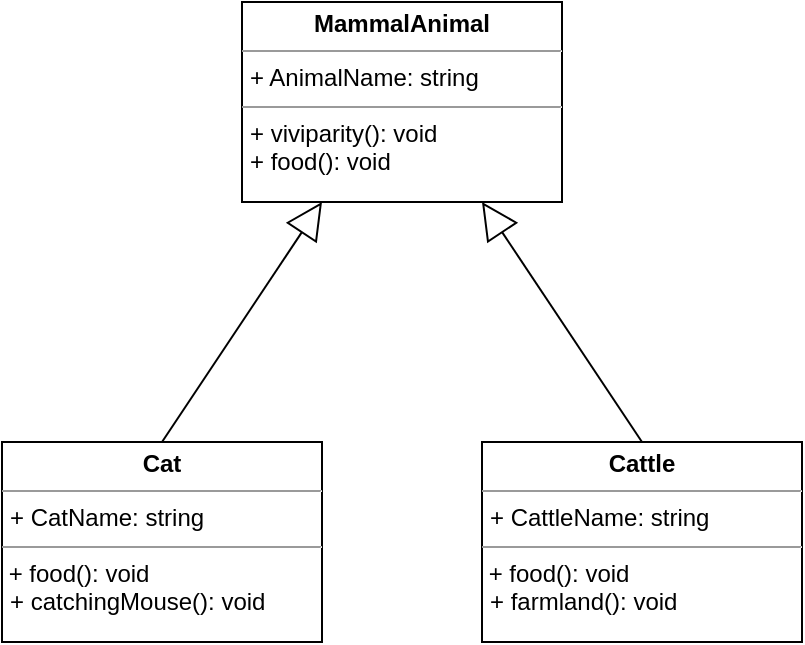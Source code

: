 <mxfile version="14.6.13" type="device"><diagram id="C5RBs43oDa-KdzZeNtuy" name="Page-1"><mxGraphModel dx="1086" dy="806" grid="1" gridSize="10" guides="1" tooltips="1" connect="1" arrows="1" fold="1" page="1" pageScale="1" pageWidth="827" pageHeight="1169" math="0" shadow="0"><root><mxCell id="WIyWlLk6GJQsqaUBKTNV-0"/><mxCell id="WIyWlLk6GJQsqaUBKTNV-1" parent="WIyWlLk6GJQsqaUBKTNV-0"/><mxCell id="7H6L0GPqY_yYOunrOqK_-4" value="&lt;p style=&quot;margin: 0px ; margin-top: 4px ; text-align: center&quot;&gt;&lt;b&gt;MammalAnimal&lt;/b&gt;&lt;/p&gt;&lt;hr size=&quot;1&quot;&gt;&lt;p style=&quot;margin: 0px ; margin-left: 4px&quot;&gt;+ AnimalName: string&lt;/p&gt;&lt;hr size=&quot;1&quot;&gt;&lt;p style=&quot;margin: 0px ; margin-left: 4px&quot;&gt;+ viviparity(): void&lt;/p&gt;&lt;p style=&quot;margin: 0px ; margin-left: 4px&quot;&gt;+ food(): void&lt;br&gt;&lt;/p&gt;" style="verticalAlign=top;align=left;overflow=fill;fontSize=12;fontFamily=Helvetica;html=1;" parent="WIyWlLk6GJQsqaUBKTNV-1" vertex="1"><mxGeometry x="280" y="180" width="160" height="100" as="geometry"/></mxCell><mxCell id="7H6L0GPqY_yYOunrOqK_-5" value="&lt;p style=&quot;margin: 0px ; margin-top: 4px ; text-align: center&quot;&gt;&lt;b&gt;Cattle&lt;/b&gt;&lt;/p&gt;&lt;hr size=&quot;1&quot;&gt;&lt;p style=&quot;margin: 0px ; margin-left: 4px&quot;&gt;+ CattleName: string&lt;/p&gt;&lt;hr size=&quot;1&quot;&gt;&amp;nbsp;+ food(): void&lt;p style=&quot;margin: 0px ; margin-left: 4px&quot;&gt;+ farmland(): void&lt;/p&gt;" style="verticalAlign=top;align=left;overflow=fill;fontSize=12;fontFamily=Helvetica;html=1;" parent="WIyWlLk6GJQsqaUBKTNV-1" vertex="1"><mxGeometry x="400" y="400" width="160" height="100" as="geometry"/></mxCell><mxCell id="7H6L0GPqY_yYOunrOqK_-6" value="&lt;p style=&quot;margin: 0px ; margin-top: 4px ; text-align: center&quot;&gt;&lt;b&gt;Cat&lt;/b&gt;&lt;/p&gt;&lt;hr size=&quot;1&quot;&gt;&lt;p style=&quot;margin: 0px ; margin-left: 4px&quot;&gt;+ CatName: string&lt;/p&gt;&lt;hr size=&quot;1&quot;&gt;&amp;nbsp;+ food(): void&lt;br&gt;&lt;p style=&quot;margin: 0px ; margin-left: 4px&quot;&gt;+ catchingMouse(): void&lt;/p&gt;" style="verticalAlign=top;align=left;overflow=fill;fontSize=12;fontFamily=Helvetica;html=1;" parent="WIyWlLk6GJQsqaUBKTNV-1" vertex="1"><mxGeometry x="160" y="400" width="160" height="100" as="geometry"/></mxCell><mxCell id="7H6L0GPqY_yYOunrOqK_-7" value="" style="endArrow=block;endSize=16;endFill=0;html=1;exitX=0.5;exitY=0;exitDx=0;exitDy=0;" parent="WIyWlLk6GJQsqaUBKTNV-1" source="7H6L0GPqY_yYOunrOqK_-6" edge="1"><mxGeometry width="160" relative="1" as="geometry"><mxPoint x="250" y="350" as="sourcePoint"/><mxPoint x="320" y="280" as="targetPoint"/></mxGeometry></mxCell><mxCell id="7H6L0GPqY_yYOunrOqK_-8" value="" style="endArrow=block;endSize=16;endFill=0;html=1;exitX=0.5;exitY=0;exitDx=0;exitDy=0;entryX=0.75;entryY=1;entryDx=0;entryDy=0;" parent="WIyWlLk6GJQsqaUBKTNV-1" source="7H6L0GPqY_yYOunrOqK_-5" target="7H6L0GPqY_yYOunrOqK_-4" edge="1"><mxGeometry width="160" relative="1" as="geometry"><mxPoint x="350" y="340" as="sourcePoint"/><mxPoint x="510" y="340" as="targetPoint"/></mxGeometry></mxCell></root></mxGraphModel></diagram></mxfile>